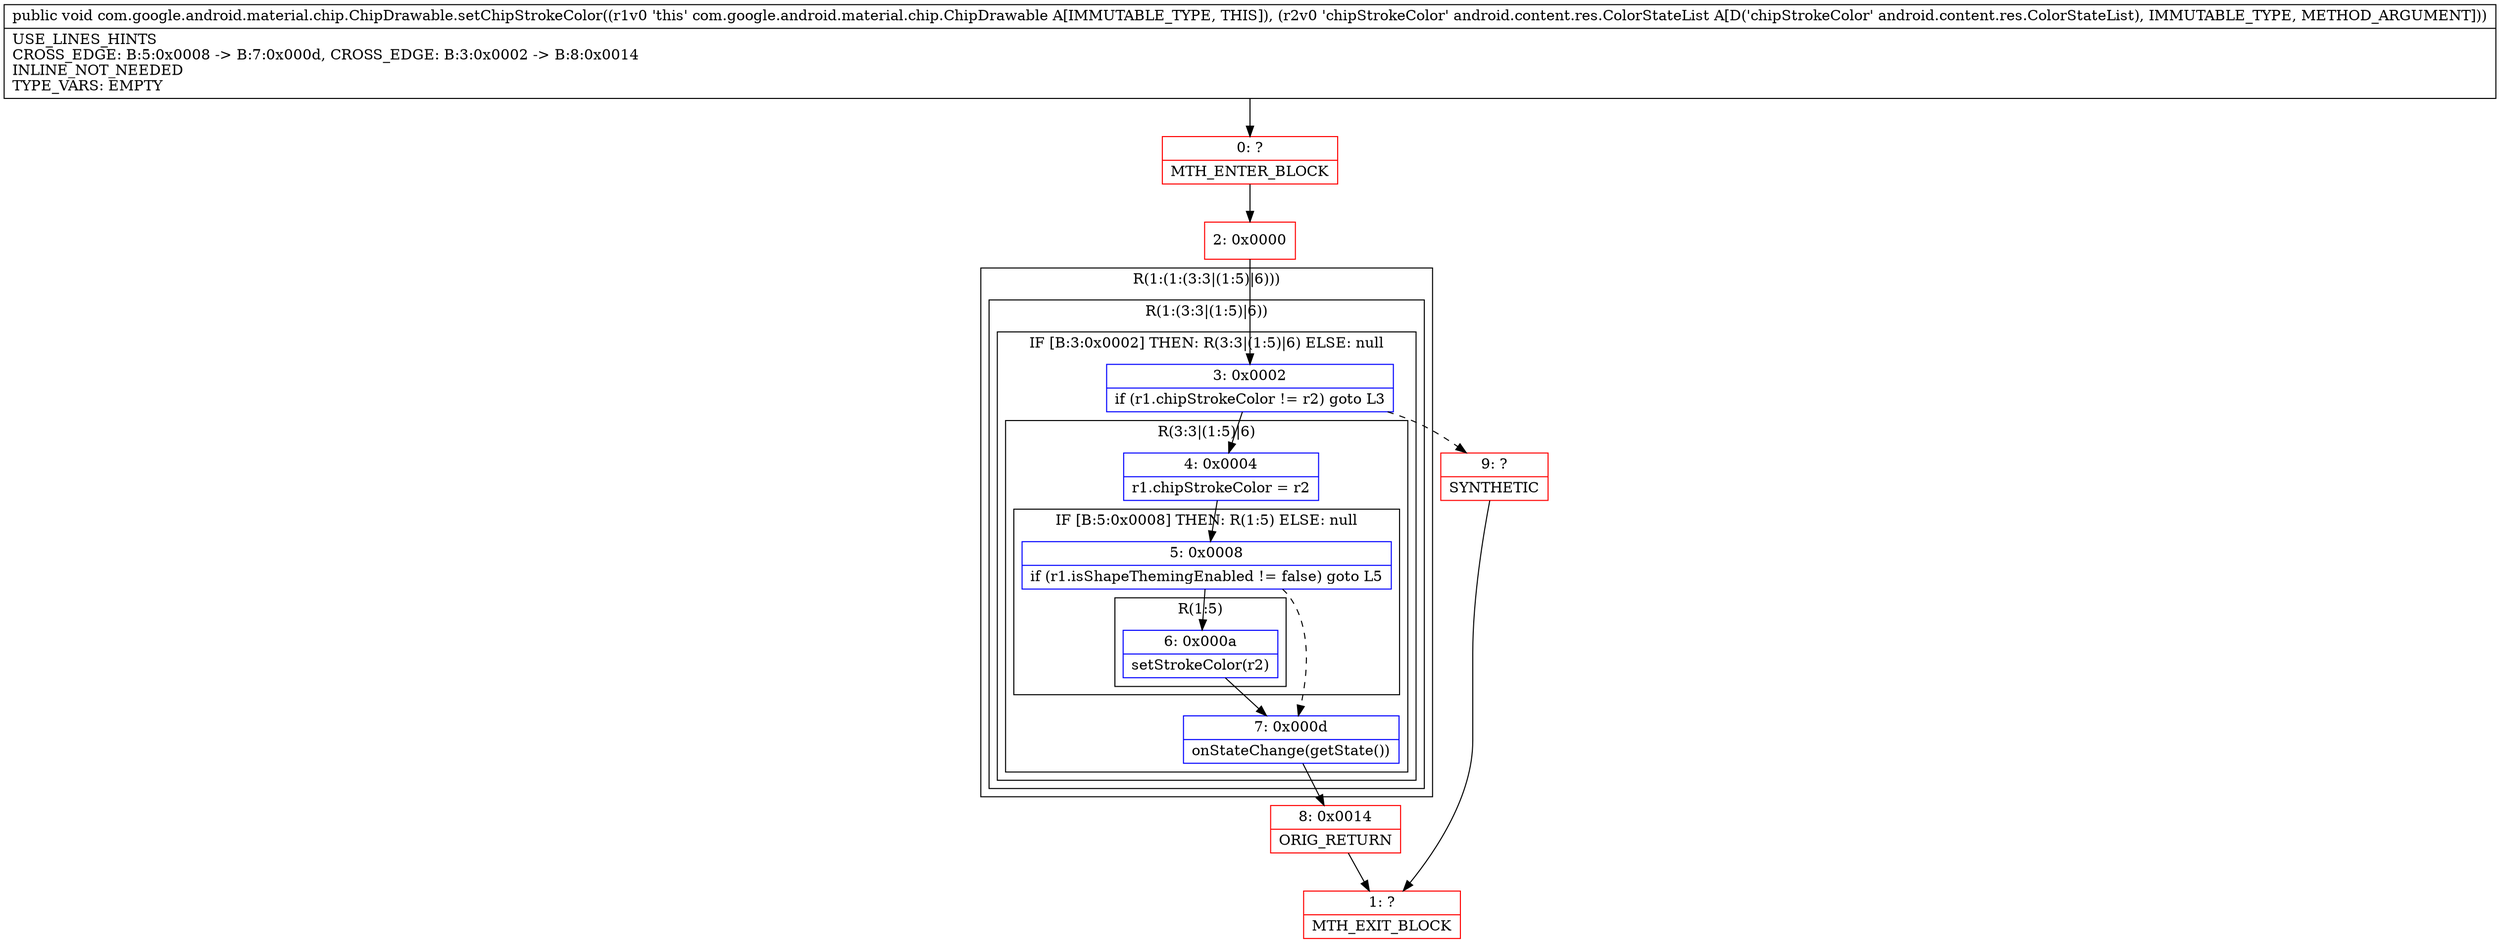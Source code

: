 digraph "CFG forcom.google.android.material.chip.ChipDrawable.setChipStrokeColor(Landroid\/content\/res\/ColorStateList;)V" {
subgraph cluster_Region_249218158 {
label = "R(1:(1:(3:3|(1:5)|6)))";
node [shape=record,color=blue];
subgraph cluster_Region_236023845 {
label = "R(1:(3:3|(1:5)|6))";
node [shape=record,color=blue];
subgraph cluster_IfRegion_1870355634 {
label = "IF [B:3:0x0002] THEN: R(3:3|(1:5)|6) ELSE: null";
node [shape=record,color=blue];
Node_3 [shape=record,label="{3\:\ 0x0002|if (r1.chipStrokeColor != r2) goto L3\l}"];
subgraph cluster_Region_1152779023 {
label = "R(3:3|(1:5)|6)";
node [shape=record,color=blue];
Node_4 [shape=record,label="{4\:\ 0x0004|r1.chipStrokeColor = r2\l}"];
subgraph cluster_IfRegion_471287363 {
label = "IF [B:5:0x0008] THEN: R(1:5) ELSE: null";
node [shape=record,color=blue];
Node_5 [shape=record,label="{5\:\ 0x0008|if (r1.isShapeThemingEnabled != false) goto L5\l}"];
subgraph cluster_Region_427986364 {
label = "R(1:5)";
node [shape=record,color=blue];
Node_6 [shape=record,label="{6\:\ 0x000a|setStrokeColor(r2)\l}"];
}
}
Node_7 [shape=record,label="{7\:\ 0x000d|onStateChange(getState())\l}"];
}
}
}
}
Node_0 [shape=record,color=red,label="{0\:\ ?|MTH_ENTER_BLOCK\l}"];
Node_2 [shape=record,color=red,label="{2\:\ 0x0000}"];
Node_8 [shape=record,color=red,label="{8\:\ 0x0014|ORIG_RETURN\l}"];
Node_1 [shape=record,color=red,label="{1\:\ ?|MTH_EXIT_BLOCK\l}"];
Node_9 [shape=record,color=red,label="{9\:\ ?|SYNTHETIC\l}"];
MethodNode[shape=record,label="{public void com.google.android.material.chip.ChipDrawable.setChipStrokeColor((r1v0 'this' com.google.android.material.chip.ChipDrawable A[IMMUTABLE_TYPE, THIS]), (r2v0 'chipStrokeColor' android.content.res.ColorStateList A[D('chipStrokeColor' android.content.res.ColorStateList), IMMUTABLE_TYPE, METHOD_ARGUMENT]))  | USE_LINES_HINTS\lCROSS_EDGE: B:5:0x0008 \-\> B:7:0x000d, CROSS_EDGE: B:3:0x0002 \-\> B:8:0x0014\lINLINE_NOT_NEEDED\lTYPE_VARS: EMPTY\l}"];
MethodNode -> Node_0;Node_3 -> Node_4;
Node_3 -> Node_9[style=dashed];
Node_4 -> Node_5;
Node_5 -> Node_6;
Node_5 -> Node_7[style=dashed];
Node_6 -> Node_7;
Node_7 -> Node_8;
Node_0 -> Node_2;
Node_2 -> Node_3;
Node_8 -> Node_1;
Node_9 -> Node_1;
}

